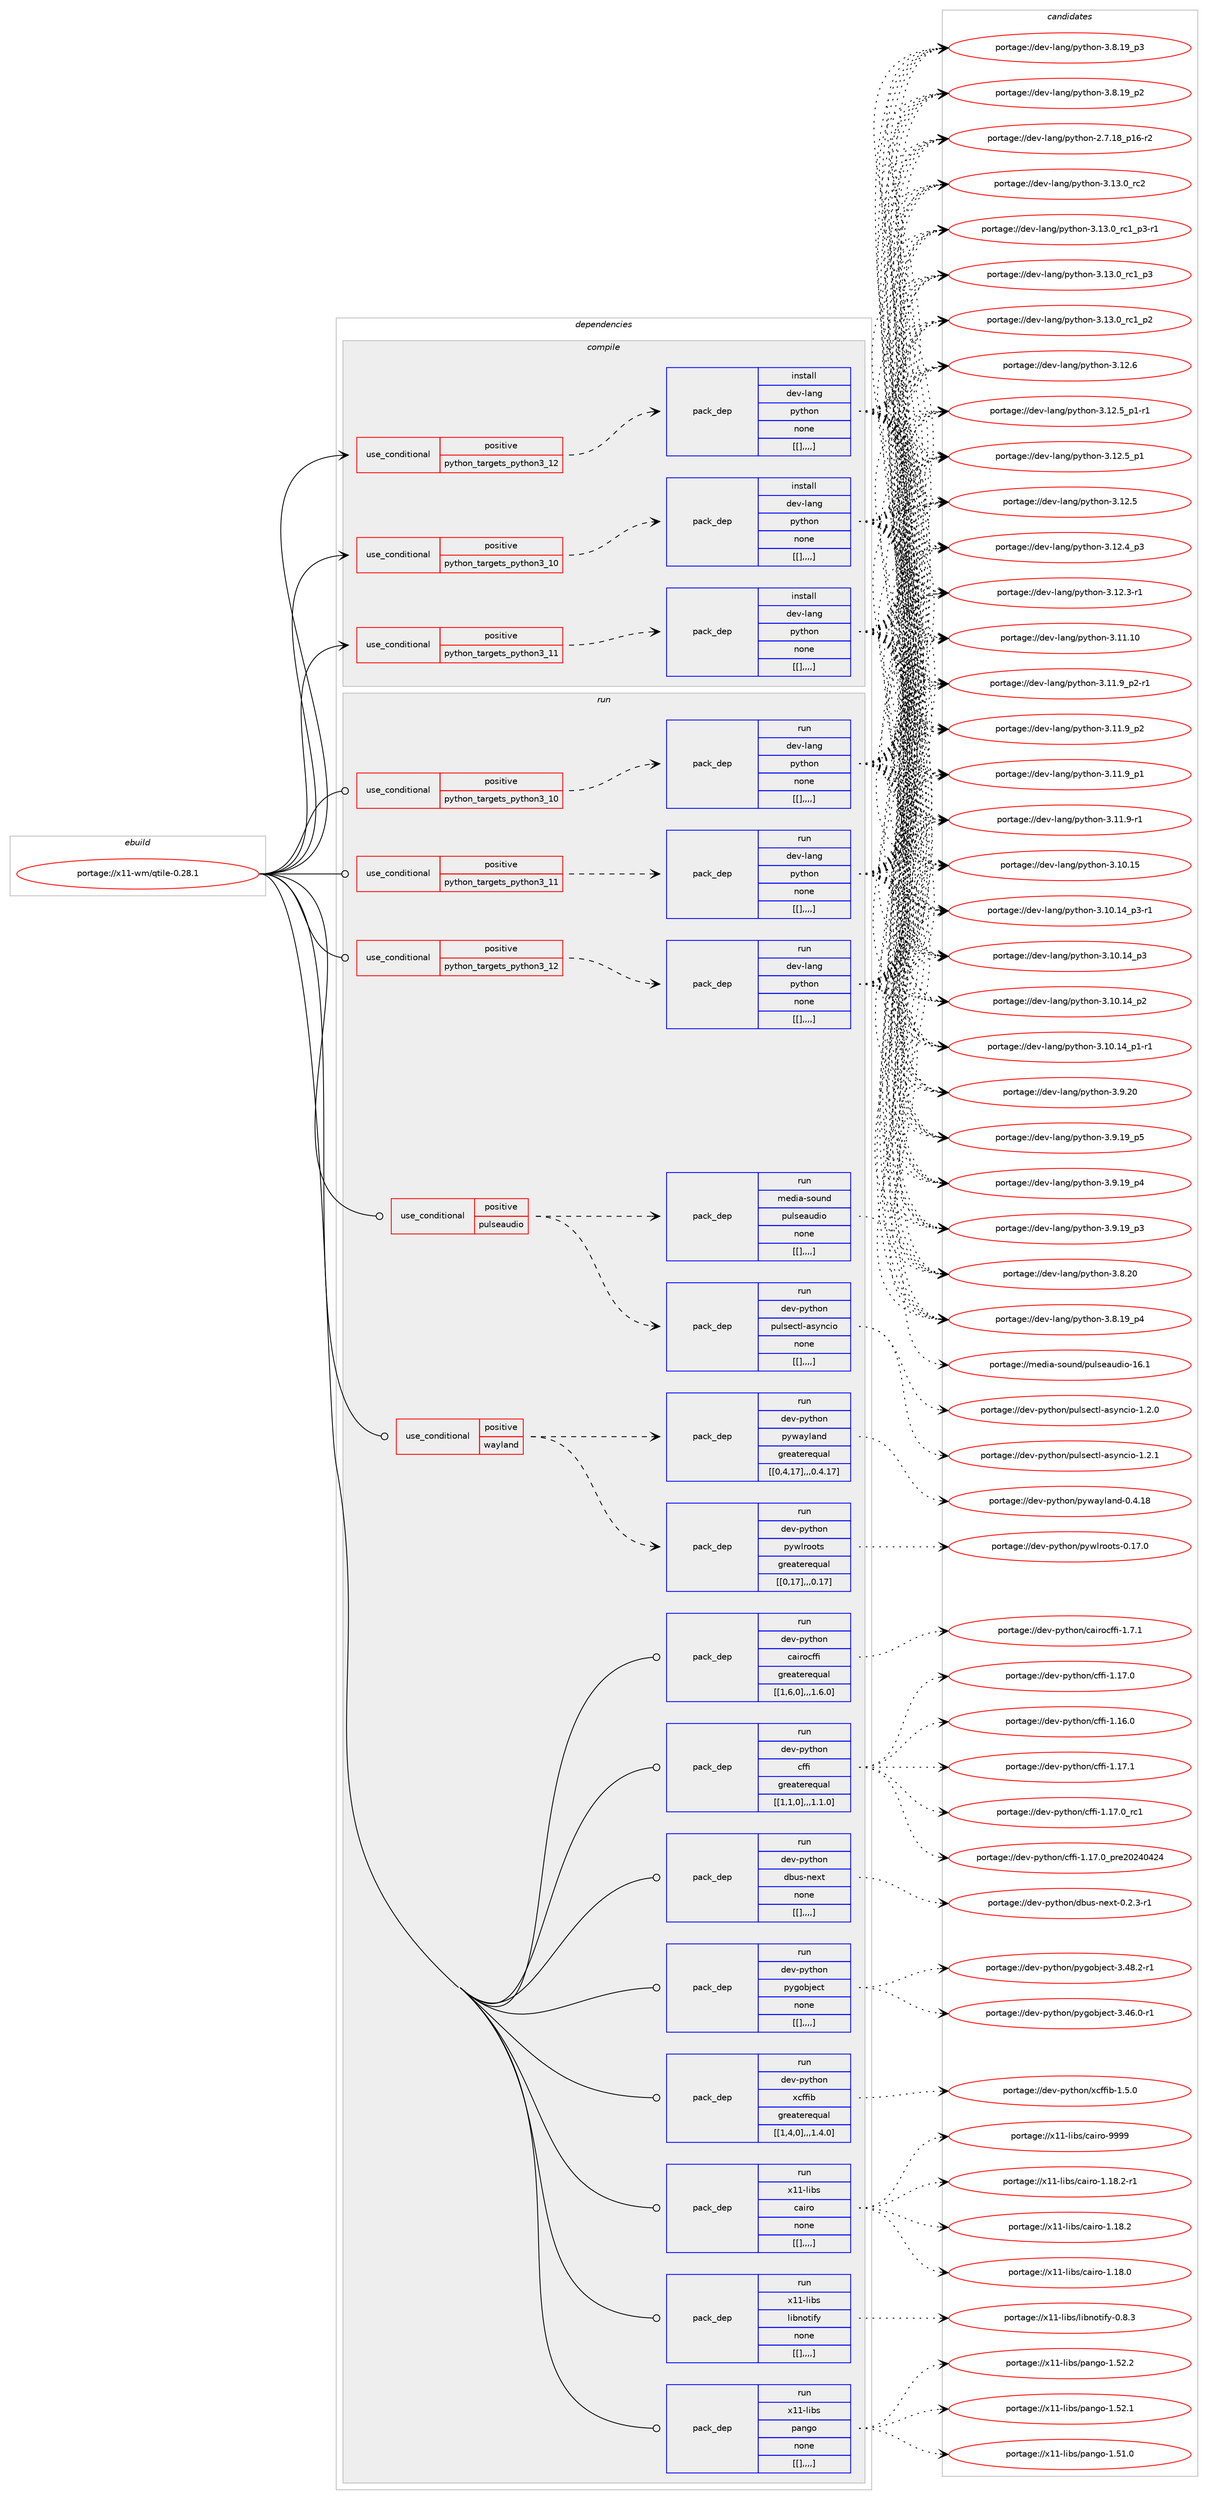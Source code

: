 digraph prolog {

# *************
# Graph options
# *************

newrank=true;
concentrate=true;
compound=true;
graph [rankdir=LR,fontname=Helvetica,fontsize=10,ranksep=1.5];#, ranksep=2.5, nodesep=0.2];
edge  [arrowhead=vee];
node  [fontname=Helvetica,fontsize=10];

# **********
# The ebuild
# **********

subgraph cluster_leftcol {
color=gray;
label=<<i>ebuild</i>>;
id [label="portage://x11-wm/qtile-0.28.1", color=red, width=4, href="../x11-wm/qtile-0.28.1.svg"];
}

# ****************
# The dependencies
# ****************

subgraph cluster_midcol {
color=gray;
label=<<i>dependencies</i>>;
subgraph cluster_compile {
fillcolor="#eeeeee";
style=filled;
label=<<i>compile</i>>;
subgraph cond12904 {
dependency37407 [label=<<TABLE BORDER="0" CELLBORDER="1" CELLSPACING="0" CELLPADDING="4"><TR><TD ROWSPAN="3" CELLPADDING="10">use_conditional</TD></TR><TR><TD>positive</TD></TR><TR><TD>python_targets_python3_10</TD></TR></TABLE>>, shape=none, color=red];
subgraph pack24257 {
dependency37408 [label=<<TABLE BORDER="0" CELLBORDER="1" CELLSPACING="0" CELLPADDING="4" WIDTH="220"><TR><TD ROWSPAN="6" CELLPADDING="30">pack_dep</TD></TR><TR><TD WIDTH="110">install</TD></TR><TR><TD>dev-lang</TD></TR><TR><TD>python</TD></TR><TR><TD>none</TD></TR><TR><TD>[[],,,,]</TD></TR></TABLE>>, shape=none, color=blue];
}
dependency37407:e -> dependency37408:w [weight=20,style="dashed",arrowhead="vee"];
}
id:e -> dependency37407:w [weight=20,style="solid",arrowhead="vee"];
subgraph cond12905 {
dependency37409 [label=<<TABLE BORDER="0" CELLBORDER="1" CELLSPACING="0" CELLPADDING="4"><TR><TD ROWSPAN="3" CELLPADDING="10">use_conditional</TD></TR><TR><TD>positive</TD></TR><TR><TD>python_targets_python3_11</TD></TR></TABLE>>, shape=none, color=red];
subgraph pack24258 {
dependency37410 [label=<<TABLE BORDER="0" CELLBORDER="1" CELLSPACING="0" CELLPADDING="4" WIDTH="220"><TR><TD ROWSPAN="6" CELLPADDING="30">pack_dep</TD></TR><TR><TD WIDTH="110">install</TD></TR><TR><TD>dev-lang</TD></TR><TR><TD>python</TD></TR><TR><TD>none</TD></TR><TR><TD>[[],,,,]</TD></TR></TABLE>>, shape=none, color=blue];
}
dependency37409:e -> dependency37410:w [weight=20,style="dashed",arrowhead="vee"];
}
id:e -> dependency37409:w [weight=20,style="solid",arrowhead="vee"];
subgraph cond12906 {
dependency37411 [label=<<TABLE BORDER="0" CELLBORDER="1" CELLSPACING="0" CELLPADDING="4"><TR><TD ROWSPAN="3" CELLPADDING="10">use_conditional</TD></TR><TR><TD>positive</TD></TR><TR><TD>python_targets_python3_12</TD></TR></TABLE>>, shape=none, color=red];
subgraph pack24259 {
dependency37412 [label=<<TABLE BORDER="0" CELLBORDER="1" CELLSPACING="0" CELLPADDING="4" WIDTH="220"><TR><TD ROWSPAN="6" CELLPADDING="30">pack_dep</TD></TR><TR><TD WIDTH="110">install</TD></TR><TR><TD>dev-lang</TD></TR><TR><TD>python</TD></TR><TR><TD>none</TD></TR><TR><TD>[[],,,,]</TD></TR></TABLE>>, shape=none, color=blue];
}
dependency37411:e -> dependency37412:w [weight=20,style="dashed",arrowhead="vee"];
}
id:e -> dependency37411:w [weight=20,style="solid",arrowhead="vee"];
}
subgraph cluster_compileandrun {
fillcolor="#eeeeee";
style=filled;
label=<<i>compile and run</i>>;
}
subgraph cluster_run {
fillcolor="#eeeeee";
style=filled;
label=<<i>run</i>>;
subgraph cond12907 {
dependency37413 [label=<<TABLE BORDER="0" CELLBORDER="1" CELLSPACING="0" CELLPADDING="4"><TR><TD ROWSPAN="3" CELLPADDING="10">use_conditional</TD></TR><TR><TD>positive</TD></TR><TR><TD>pulseaudio</TD></TR></TABLE>>, shape=none, color=red];
subgraph pack24260 {
dependency37414 [label=<<TABLE BORDER="0" CELLBORDER="1" CELLSPACING="0" CELLPADDING="4" WIDTH="220"><TR><TD ROWSPAN="6" CELLPADDING="30">pack_dep</TD></TR><TR><TD WIDTH="110">run</TD></TR><TR><TD>dev-python</TD></TR><TR><TD>pulsectl-asyncio</TD></TR><TR><TD>none</TD></TR><TR><TD>[[],,,,]</TD></TR></TABLE>>, shape=none, color=blue];
}
dependency37413:e -> dependency37414:w [weight=20,style="dashed",arrowhead="vee"];
subgraph pack24261 {
dependency37415 [label=<<TABLE BORDER="0" CELLBORDER="1" CELLSPACING="0" CELLPADDING="4" WIDTH="220"><TR><TD ROWSPAN="6" CELLPADDING="30">pack_dep</TD></TR><TR><TD WIDTH="110">run</TD></TR><TR><TD>media-sound</TD></TR><TR><TD>pulseaudio</TD></TR><TR><TD>none</TD></TR><TR><TD>[[],,,,]</TD></TR></TABLE>>, shape=none, color=blue];
}
dependency37413:e -> dependency37415:w [weight=20,style="dashed",arrowhead="vee"];
}
id:e -> dependency37413:w [weight=20,style="solid",arrowhead="odot"];
subgraph cond12908 {
dependency37416 [label=<<TABLE BORDER="0" CELLBORDER="1" CELLSPACING="0" CELLPADDING="4"><TR><TD ROWSPAN="3" CELLPADDING="10">use_conditional</TD></TR><TR><TD>positive</TD></TR><TR><TD>python_targets_python3_10</TD></TR></TABLE>>, shape=none, color=red];
subgraph pack24262 {
dependency37417 [label=<<TABLE BORDER="0" CELLBORDER="1" CELLSPACING="0" CELLPADDING="4" WIDTH="220"><TR><TD ROWSPAN="6" CELLPADDING="30">pack_dep</TD></TR><TR><TD WIDTH="110">run</TD></TR><TR><TD>dev-lang</TD></TR><TR><TD>python</TD></TR><TR><TD>none</TD></TR><TR><TD>[[],,,,]</TD></TR></TABLE>>, shape=none, color=blue];
}
dependency37416:e -> dependency37417:w [weight=20,style="dashed",arrowhead="vee"];
}
id:e -> dependency37416:w [weight=20,style="solid",arrowhead="odot"];
subgraph cond12909 {
dependency37418 [label=<<TABLE BORDER="0" CELLBORDER="1" CELLSPACING="0" CELLPADDING="4"><TR><TD ROWSPAN="3" CELLPADDING="10">use_conditional</TD></TR><TR><TD>positive</TD></TR><TR><TD>python_targets_python3_11</TD></TR></TABLE>>, shape=none, color=red];
subgraph pack24263 {
dependency37419 [label=<<TABLE BORDER="0" CELLBORDER="1" CELLSPACING="0" CELLPADDING="4" WIDTH="220"><TR><TD ROWSPAN="6" CELLPADDING="30">pack_dep</TD></TR><TR><TD WIDTH="110">run</TD></TR><TR><TD>dev-lang</TD></TR><TR><TD>python</TD></TR><TR><TD>none</TD></TR><TR><TD>[[],,,,]</TD></TR></TABLE>>, shape=none, color=blue];
}
dependency37418:e -> dependency37419:w [weight=20,style="dashed",arrowhead="vee"];
}
id:e -> dependency37418:w [weight=20,style="solid",arrowhead="odot"];
subgraph cond12910 {
dependency37420 [label=<<TABLE BORDER="0" CELLBORDER="1" CELLSPACING="0" CELLPADDING="4"><TR><TD ROWSPAN="3" CELLPADDING="10">use_conditional</TD></TR><TR><TD>positive</TD></TR><TR><TD>python_targets_python3_12</TD></TR></TABLE>>, shape=none, color=red];
subgraph pack24264 {
dependency37421 [label=<<TABLE BORDER="0" CELLBORDER="1" CELLSPACING="0" CELLPADDING="4" WIDTH="220"><TR><TD ROWSPAN="6" CELLPADDING="30">pack_dep</TD></TR><TR><TD WIDTH="110">run</TD></TR><TR><TD>dev-lang</TD></TR><TR><TD>python</TD></TR><TR><TD>none</TD></TR><TR><TD>[[],,,,]</TD></TR></TABLE>>, shape=none, color=blue];
}
dependency37420:e -> dependency37421:w [weight=20,style="dashed",arrowhead="vee"];
}
id:e -> dependency37420:w [weight=20,style="solid",arrowhead="odot"];
subgraph cond12911 {
dependency37422 [label=<<TABLE BORDER="0" CELLBORDER="1" CELLSPACING="0" CELLPADDING="4"><TR><TD ROWSPAN="3" CELLPADDING="10">use_conditional</TD></TR><TR><TD>positive</TD></TR><TR><TD>wayland</TD></TR></TABLE>>, shape=none, color=red];
subgraph pack24265 {
dependency37423 [label=<<TABLE BORDER="0" CELLBORDER="1" CELLSPACING="0" CELLPADDING="4" WIDTH="220"><TR><TD ROWSPAN="6" CELLPADDING="30">pack_dep</TD></TR><TR><TD WIDTH="110">run</TD></TR><TR><TD>dev-python</TD></TR><TR><TD>pywayland</TD></TR><TR><TD>greaterequal</TD></TR><TR><TD>[[0,4,17],,,0.4.17]</TD></TR></TABLE>>, shape=none, color=blue];
}
dependency37422:e -> dependency37423:w [weight=20,style="dashed",arrowhead="vee"];
subgraph pack24266 {
dependency37424 [label=<<TABLE BORDER="0" CELLBORDER="1" CELLSPACING="0" CELLPADDING="4" WIDTH="220"><TR><TD ROWSPAN="6" CELLPADDING="30">pack_dep</TD></TR><TR><TD WIDTH="110">run</TD></TR><TR><TD>dev-python</TD></TR><TR><TD>pywlroots</TD></TR><TR><TD>greaterequal</TD></TR><TR><TD>[[0,17],,,0.17]</TD></TR></TABLE>>, shape=none, color=blue];
}
dependency37422:e -> dependency37424:w [weight=20,style="dashed",arrowhead="vee"];
}
id:e -> dependency37422:w [weight=20,style="solid",arrowhead="odot"];
subgraph pack24267 {
dependency37425 [label=<<TABLE BORDER="0" CELLBORDER="1" CELLSPACING="0" CELLPADDING="4" WIDTH="220"><TR><TD ROWSPAN="6" CELLPADDING="30">pack_dep</TD></TR><TR><TD WIDTH="110">run</TD></TR><TR><TD>dev-python</TD></TR><TR><TD>cairocffi</TD></TR><TR><TD>greaterequal</TD></TR><TR><TD>[[1,6,0],,,1.6.0]</TD></TR></TABLE>>, shape=none, color=blue];
}
id:e -> dependency37425:w [weight=20,style="solid",arrowhead="odot"];
subgraph pack24268 {
dependency37426 [label=<<TABLE BORDER="0" CELLBORDER="1" CELLSPACING="0" CELLPADDING="4" WIDTH="220"><TR><TD ROWSPAN="6" CELLPADDING="30">pack_dep</TD></TR><TR><TD WIDTH="110">run</TD></TR><TR><TD>dev-python</TD></TR><TR><TD>cffi</TD></TR><TR><TD>greaterequal</TD></TR><TR><TD>[[1,1,0],,,1.1.0]</TD></TR></TABLE>>, shape=none, color=blue];
}
id:e -> dependency37426:w [weight=20,style="solid",arrowhead="odot"];
subgraph pack24269 {
dependency37427 [label=<<TABLE BORDER="0" CELLBORDER="1" CELLSPACING="0" CELLPADDING="4" WIDTH="220"><TR><TD ROWSPAN="6" CELLPADDING="30">pack_dep</TD></TR><TR><TD WIDTH="110">run</TD></TR><TR><TD>dev-python</TD></TR><TR><TD>dbus-next</TD></TR><TR><TD>none</TD></TR><TR><TD>[[],,,,]</TD></TR></TABLE>>, shape=none, color=blue];
}
id:e -> dependency37427:w [weight=20,style="solid",arrowhead="odot"];
subgraph pack24270 {
dependency37428 [label=<<TABLE BORDER="0" CELLBORDER="1" CELLSPACING="0" CELLPADDING="4" WIDTH="220"><TR><TD ROWSPAN="6" CELLPADDING="30">pack_dep</TD></TR><TR><TD WIDTH="110">run</TD></TR><TR><TD>dev-python</TD></TR><TR><TD>pygobject</TD></TR><TR><TD>none</TD></TR><TR><TD>[[],,,,]</TD></TR></TABLE>>, shape=none, color=blue];
}
id:e -> dependency37428:w [weight=20,style="solid",arrowhead="odot"];
subgraph pack24271 {
dependency37429 [label=<<TABLE BORDER="0" CELLBORDER="1" CELLSPACING="0" CELLPADDING="4" WIDTH="220"><TR><TD ROWSPAN="6" CELLPADDING="30">pack_dep</TD></TR><TR><TD WIDTH="110">run</TD></TR><TR><TD>dev-python</TD></TR><TR><TD>xcffib</TD></TR><TR><TD>greaterequal</TD></TR><TR><TD>[[1,4,0],,,1.4.0]</TD></TR></TABLE>>, shape=none, color=blue];
}
id:e -> dependency37429:w [weight=20,style="solid",arrowhead="odot"];
subgraph pack24272 {
dependency37430 [label=<<TABLE BORDER="0" CELLBORDER="1" CELLSPACING="0" CELLPADDING="4" WIDTH="220"><TR><TD ROWSPAN="6" CELLPADDING="30">pack_dep</TD></TR><TR><TD WIDTH="110">run</TD></TR><TR><TD>x11-libs</TD></TR><TR><TD>cairo</TD></TR><TR><TD>none</TD></TR><TR><TD>[[],,,,]</TD></TR></TABLE>>, shape=none, color=blue];
}
id:e -> dependency37430:w [weight=20,style="solid",arrowhead="odot"];
subgraph pack24273 {
dependency37431 [label=<<TABLE BORDER="0" CELLBORDER="1" CELLSPACING="0" CELLPADDING="4" WIDTH="220"><TR><TD ROWSPAN="6" CELLPADDING="30">pack_dep</TD></TR><TR><TD WIDTH="110">run</TD></TR><TR><TD>x11-libs</TD></TR><TR><TD>libnotify</TD></TR><TR><TD>none</TD></TR><TR><TD>[[],,,,]</TD></TR></TABLE>>, shape=none, color=blue];
}
id:e -> dependency37431:w [weight=20,style="solid",arrowhead="odot"];
subgraph pack24274 {
dependency37432 [label=<<TABLE BORDER="0" CELLBORDER="1" CELLSPACING="0" CELLPADDING="4" WIDTH="220"><TR><TD ROWSPAN="6" CELLPADDING="30">pack_dep</TD></TR><TR><TD WIDTH="110">run</TD></TR><TR><TD>x11-libs</TD></TR><TR><TD>pango</TD></TR><TR><TD>none</TD></TR><TR><TD>[[],,,,]</TD></TR></TABLE>>, shape=none, color=blue];
}
id:e -> dependency37432:w [weight=20,style="solid",arrowhead="odot"];
}
}

# **************
# The candidates
# **************

subgraph cluster_choices {
rank=same;
color=gray;
label=<<i>candidates</i>>;

subgraph choice24257 {
color=black;
nodesep=1;
choice10010111845108971101034711212111610411111045514649514648951149950 [label="portage://dev-lang/python-3.13.0_rc2", color=red, width=4,href="../dev-lang/python-3.13.0_rc2.svg"];
choice1001011184510897110103471121211161041111104551464951464895114994995112514511449 [label="portage://dev-lang/python-3.13.0_rc1_p3-r1", color=red, width=4,href="../dev-lang/python-3.13.0_rc1_p3-r1.svg"];
choice100101118451089711010347112121116104111110455146495146489511499499511251 [label="portage://dev-lang/python-3.13.0_rc1_p3", color=red, width=4,href="../dev-lang/python-3.13.0_rc1_p3.svg"];
choice100101118451089711010347112121116104111110455146495146489511499499511250 [label="portage://dev-lang/python-3.13.0_rc1_p2", color=red, width=4,href="../dev-lang/python-3.13.0_rc1_p2.svg"];
choice10010111845108971101034711212111610411111045514649504654 [label="portage://dev-lang/python-3.12.6", color=red, width=4,href="../dev-lang/python-3.12.6.svg"];
choice1001011184510897110103471121211161041111104551464950465395112494511449 [label="portage://dev-lang/python-3.12.5_p1-r1", color=red, width=4,href="../dev-lang/python-3.12.5_p1-r1.svg"];
choice100101118451089711010347112121116104111110455146495046539511249 [label="portage://dev-lang/python-3.12.5_p1", color=red, width=4,href="../dev-lang/python-3.12.5_p1.svg"];
choice10010111845108971101034711212111610411111045514649504653 [label="portage://dev-lang/python-3.12.5", color=red, width=4,href="../dev-lang/python-3.12.5.svg"];
choice100101118451089711010347112121116104111110455146495046529511251 [label="portage://dev-lang/python-3.12.4_p3", color=red, width=4,href="../dev-lang/python-3.12.4_p3.svg"];
choice100101118451089711010347112121116104111110455146495046514511449 [label="portage://dev-lang/python-3.12.3-r1", color=red, width=4,href="../dev-lang/python-3.12.3-r1.svg"];
choice1001011184510897110103471121211161041111104551464949464948 [label="portage://dev-lang/python-3.11.10", color=red, width=4,href="../dev-lang/python-3.11.10.svg"];
choice1001011184510897110103471121211161041111104551464949465795112504511449 [label="portage://dev-lang/python-3.11.9_p2-r1", color=red, width=4,href="../dev-lang/python-3.11.9_p2-r1.svg"];
choice100101118451089711010347112121116104111110455146494946579511250 [label="portage://dev-lang/python-3.11.9_p2", color=red, width=4,href="../dev-lang/python-3.11.9_p2.svg"];
choice100101118451089711010347112121116104111110455146494946579511249 [label="portage://dev-lang/python-3.11.9_p1", color=red, width=4,href="../dev-lang/python-3.11.9_p1.svg"];
choice100101118451089711010347112121116104111110455146494946574511449 [label="portage://dev-lang/python-3.11.9-r1", color=red, width=4,href="../dev-lang/python-3.11.9-r1.svg"];
choice1001011184510897110103471121211161041111104551464948464953 [label="portage://dev-lang/python-3.10.15", color=red, width=4,href="../dev-lang/python-3.10.15.svg"];
choice100101118451089711010347112121116104111110455146494846495295112514511449 [label="portage://dev-lang/python-3.10.14_p3-r1", color=red, width=4,href="../dev-lang/python-3.10.14_p3-r1.svg"];
choice10010111845108971101034711212111610411111045514649484649529511251 [label="portage://dev-lang/python-3.10.14_p3", color=red, width=4,href="../dev-lang/python-3.10.14_p3.svg"];
choice10010111845108971101034711212111610411111045514649484649529511250 [label="portage://dev-lang/python-3.10.14_p2", color=red, width=4,href="../dev-lang/python-3.10.14_p2.svg"];
choice100101118451089711010347112121116104111110455146494846495295112494511449 [label="portage://dev-lang/python-3.10.14_p1-r1", color=red, width=4,href="../dev-lang/python-3.10.14_p1-r1.svg"];
choice10010111845108971101034711212111610411111045514657465048 [label="portage://dev-lang/python-3.9.20", color=red, width=4,href="../dev-lang/python-3.9.20.svg"];
choice100101118451089711010347112121116104111110455146574649579511253 [label="portage://dev-lang/python-3.9.19_p5", color=red, width=4,href="../dev-lang/python-3.9.19_p5.svg"];
choice100101118451089711010347112121116104111110455146574649579511252 [label="portage://dev-lang/python-3.9.19_p4", color=red, width=4,href="../dev-lang/python-3.9.19_p4.svg"];
choice100101118451089711010347112121116104111110455146574649579511251 [label="portage://dev-lang/python-3.9.19_p3", color=red, width=4,href="../dev-lang/python-3.9.19_p3.svg"];
choice10010111845108971101034711212111610411111045514656465048 [label="portage://dev-lang/python-3.8.20", color=red, width=4,href="../dev-lang/python-3.8.20.svg"];
choice100101118451089711010347112121116104111110455146564649579511252 [label="portage://dev-lang/python-3.8.19_p4", color=red, width=4,href="../dev-lang/python-3.8.19_p4.svg"];
choice100101118451089711010347112121116104111110455146564649579511251 [label="portage://dev-lang/python-3.8.19_p3", color=red, width=4,href="../dev-lang/python-3.8.19_p3.svg"];
choice100101118451089711010347112121116104111110455146564649579511250 [label="portage://dev-lang/python-3.8.19_p2", color=red, width=4,href="../dev-lang/python-3.8.19_p2.svg"];
choice100101118451089711010347112121116104111110455046554649569511249544511450 [label="portage://dev-lang/python-2.7.18_p16-r2", color=red, width=4,href="../dev-lang/python-2.7.18_p16-r2.svg"];
dependency37408:e -> choice10010111845108971101034711212111610411111045514649514648951149950:w [style=dotted,weight="100"];
dependency37408:e -> choice1001011184510897110103471121211161041111104551464951464895114994995112514511449:w [style=dotted,weight="100"];
dependency37408:e -> choice100101118451089711010347112121116104111110455146495146489511499499511251:w [style=dotted,weight="100"];
dependency37408:e -> choice100101118451089711010347112121116104111110455146495146489511499499511250:w [style=dotted,weight="100"];
dependency37408:e -> choice10010111845108971101034711212111610411111045514649504654:w [style=dotted,weight="100"];
dependency37408:e -> choice1001011184510897110103471121211161041111104551464950465395112494511449:w [style=dotted,weight="100"];
dependency37408:e -> choice100101118451089711010347112121116104111110455146495046539511249:w [style=dotted,weight="100"];
dependency37408:e -> choice10010111845108971101034711212111610411111045514649504653:w [style=dotted,weight="100"];
dependency37408:e -> choice100101118451089711010347112121116104111110455146495046529511251:w [style=dotted,weight="100"];
dependency37408:e -> choice100101118451089711010347112121116104111110455146495046514511449:w [style=dotted,weight="100"];
dependency37408:e -> choice1001011184510897110103471121211161041111104551464949464948:w [style=dotted,weight="100"];
dependency37408:e -> choice1001011184510897110103471121211161041111104551464949465795112504511449:w [style=dotted,weight="100"];
dependency37408:e -> choice100101118451089711010347112121116104111110455146494946579511250:w [style=dotted,weight="100"];
dependency37408:e -> choice100101118451089711010347112121116104111110455146494946579511249:w [style=dotted,weight="100"];
dependency37408:e -> choice100101118451089711010347112121116104111110455146494946574511449:w [style=dotted,weight="100"];
dependency37408:e -> choice1001011184510897110103471121211161041111104551464948464953:w [style=dotted,weight="100"];
dependency37408:e -> choice100101118451089711010347112121116104111110455146494846495295112514511449:w [style=dotted,weight="100"];
dependency37408:e -> choice10010111845108971101034711212111610411111045514649484649529511251:w [style=dotted,weight="100"];
dependency37408:e -> choice10010111845108971101034711212111610411111045514649484649529511250:w [style=dotted,weight="100"];
dependency37408:e -> choice100101118451089711010347112121116104111110455146494846495295112494511449:w [style=dotted,weight="100"];
dependency37408:e -> choice10010111845108971101034711212111610411111045514657465048:w [style=dotted,weight="100"];
dependency37408:e -> choice100101118451089711010347112121116104111110455146574649579511253:w [style=dotted,weight="100"];
dependency37408:e -> choice100101118451089711010347112121116104111110455146574649579511252:w [style=dotted,weight="100"];
dependency37408:e -> choice100101118451089711010347112121116104111110455146574649579511251:w [style=dotted,weight="100"];
dependency37408:e -> choice10010111845108971101034711212111610411111045514656465048:w [style=dotted,weight="100"];
dependency37408:e -> choice100101118451089711010347112121116104111110455146564649579511252:w [style=dotted,weight="100"];
dependency37408:e -> choice100101118451089711010347112121116104111110455146564649579511251:w [style=dotted,weight="100"];
dependency37408:e -> choice100101118451089711010347112121116104111110455146564649579511250:w [style=dotted,weight="100"];
dependency37408:e -> choice100101118451089711010347112121116104111110455046554649569511249544511450:w [style=dotted,weight="100"];
}
subgraph choice24258 {
color=black;
nodesep=1;
choice10010111845108971101034711212111610411111045514649514648951149950 [label="portage://dev-lang/python-3.13.0_rc2", color=red, width=4,href="../dev-lang/python-3.13.0_rc2.svg"];
choice1001011184510897110103471121211161041111104551464951464895114994995112514511449 [label="portage://dev-lang/python-3.13.0_rc1_p3-r1", color=red, width=4,href="../dev-lang/python-3.13.0_rc1_p3-r1.svg"];
choice100101118451089711010347112121116104111110455146495146489511499499511251 [label="portage://dev-lang/python-3.13.0_rc1_p3", color=red, width=4,href="../dev-lang/python-3.13.0_rc1_p3.svg"];
choice100101118451089711010347112121116104111110455146495146489511499499511250 [label="portage://dev-lang/python-3.13.0_rc1_p2", color=red, width=4,href="../dev-lang/python-3.13.0_rc1_p2.svg"];
choice10010111845108971101034711212111610411111045514649504654 [label="portage://dev-lang/python-3.12.6", color=red, width=4,href="../dev-lang/python-3.12.6.svg"];
choice1001011184510897110103471121211161041111104551464950465395112494511449 [label="portage://dev-lang/python-3.12.5_p1-r1", color=red, width=4,href="../dev-lang/python-3.12.5_p1-r1.svg"];
choice100101118451089711010347112121116104111110455146495046539511249 [label="portage://dev-lang/python-3.12.5_p1", color=red, width=4,href="../dev-lang/python-3.12.5_p1.svg"];
choice10010111845108971101034711212111610411111045514649504653 [label="portage://dev-lang/python-3.12.5", color=red, width=4,href="../dev-lang/python-3.12.5.svg"];
choice100101118451089711010347112121116104111110455146495046529511251 [label="portage://dev-lang/python-3.12.4_p3", color=red, width=4,href="../dev-lang/python-3.12.4_p3.svg"];
choice100101118451089711010347112121116104111110455146495046514511449 [label="portage://dev-lang/python-3.12.3-r1", color=red, width=4,href="../dev-lang/python-3.12.3-r1.svg"];
choice1001011184510897110103471121211161041111104551464949464948 [label="portage://dev-lang/python-3.11.10", color=red, width=4,href="../dev-lang/python-3.11.10.svg"];
choice1001011184510897110103471121211161041111104551464949465795112504511449 [label="portage://dev-lang/python-3.11.9_p2-r1", color=red, width=4,href="../dev-lang/python-3.11.9_p2-r1.svg"];
choice100101118451089711010347112121116104111110455146494946579511250 [label="portage://dev-lang/python-3.11.9_p2", color=red, width=4,href="../dev-lang/python-3.11.9_p2.svg"];
choice100101118451089711010347112121116104111110455146494946579511249 [label="portage://dev-lang/python-3.11.9_p1", color=red, width=4,href="../dev-lang/python-3.11.9_p1.svg"];
choice100101118451089711010347112121116104111110455146494946574511449 [label="portage://dev-lang/python-3.11.9-r1", color=red, width=4,href="../dev-lang/python-3.11.9-r1.svg"];
choice1001011184510897110103471121211161041111104551464948464953 [label="portage://dev-lang/python-3.10.15", color=red, width=4,href="../dev-lang/python-3.10.15.svg"];
choice100101118451089711010347112121116104111110455146494846495295112514511449 [label="portage://dev-lang/python-3.10.14_p3-r1", color=red, width=4,href="../dev-lang/python-3.10.14_p3-r1.svg"];
choice10010111845108971101034711212111610411111045514649484649529511251 [label="portage://dev-lang/python-3.10.14_p3", color=red, width=4,href="../dev-lang/python-3.10.14_p3.svg"];
choice10010111845108971101034711212111610411111045514649484649529511250 [label="portage://dev-lang/python-3.10.14_p2", color=red, width=4,href="../dev-lang/python-3.10.14_p2.svg"];
choice100101118451089711010347112121116104111110455146494846495295112494511449 [label="portage://dev-lang/python-3.10.14_p1-r1", color=red, width=4,href="../dev-lang/python-3.10.14_p1-r1.svg"];
choice10010111845108971101034711212111610411111045514657465048 [label="portage://dev-lang/python-3.9.20", color=red, width=4,href="../dev-lang/python-3.9.20.svg"];
choice100101118451089711010347112121116104111110455146574649579511253 [label="portage://dev-lang/python-3.9.19_p5", color=red, width=4,href="../dev-lang/python-3.9.19_p5.svg"];
choice100101118451089711010347112121116104111110455146574649579511252 [label="portage://dev-lang/python-3.9.19_p4", color=red, width=4,href="../dev-lang/python-3.9.19_p4.svg"];
choice100101118451089711010347112121116104111110455146574649579511251 [label="portage://dev-lang/python-3.9.19_p3", color=red, width=4,href="../dev-lang/python-3.9.19_p3.svg"];
choice10010111845108971101034711212111610411111045514656465048 [label="portage://dev-lang/python-3.8.20", color=red, width=4,href="../dev-lang/python-3.8.20.svg"];
choice100101118451089711010347112121116104111110455146564649579511252 [label="portage://dev-lang/python-3.8.19_p4", color=red, width=4,href="../dev-lang/python-3.8.19_p4.svg"];
choice100101118451089711010347112121116104111110455146564649579511251 [label="portage://dev-lang/python-3.8.19_p3", color=red, width=4,href="../dev-lang/python-3.8.19_p3.svg"];
choice100101118451089711010347112121116104111110455146564649579511250 [label="portage://dev-lang/python-3.8.19_p2", color=red, width=4,href="../dev-lang/python-3.8.19_p2.svg"];
choice100101118451089711010347112121116104111110455046554649569511249544511450 [label="portage://dev-lang/python-2.7.18_p16-r2", color=red, width=4,href="../dev-lang/python-2.7.18_p16-r2.svg"];
dependency37410:e -> choice10010111845108971101034711212111610411111045514649514648951149950:w [style=dotted,weight="100"];
dependency37410:e -> choice1001011184510897110103471121211161041111104551464951464895114994995112514511449:w [style=dotted,weight="100"];
dependency37410:e -> choice100101118451089711010347112121116104111110455146495146489511499499511251:w [style=dotted,weight="100"];
dependency37410:e -> choice100101118451089711010347112121116104111110455146495146489511499499511250:w [style=dotted,weight="100"];
dependency37410:e -> choice10010111845108971101034711212111610411111045514649504654:w [style=dotted,weight="100"];
dependency37410:e -> choice1001011184510897110103471121211161041111104551464950465395112494511449:w [style=dotted,weight="100"];
dependency37410:e -> choice100101118451089711010347112121116104111110455146495046539511249:w [style=dotted,weight="100"];
dependency37410:e -> choice10010111845108971101034711212111610411111045514649504653:w [style=dotted,weight="100"];
dependency37410:e -> choice100101118451089711010347112121116104111110455146495046529511251:w [style=dotted,weight="100"];
dependency37410:e -> choice100101118451089711010347112121116104111110455146495046514511449:w [style=dotted,weight="100"];
dependency37410:e -> choice1001011184510897110103471121211161041111104551464949464948:w [style=dotted,weight="100"];
dependency37410:e -> choice1001011184510897110103471121211161041111104551464949465795112504511449:w [style=dotted,weight="100"];
dependency37410:e -> choice100101118451089711010347112121116104111110455146494946579511250:w [style=dotted,weight="100"];
dependency37410:e -> choice100101118451089711010347112121116104111110455146494946579511249:w [style=dotted,weight="100"];
dependency37410:e -> choice100101118451089711010347112121116104111110455146494946574511449:w [style=dotted,weight="100"];
dependency37410:e -> choice1001011184510897110103471121211161041111104551464948464953:w [style=dotted,weight="100"];
dependency37410:e -> choice100101118451089711010347112121116104111110455146494846495295112514511449:w [style=dotted,weight="100"];
dependency37410:e -> choice10010111845108971101034711212111610411111045514649484649529511251:w [style=dotted,weight="100"];
dependency37410:e -> choice10010111845108971101034711212111610411111045514649484649529511250:w [style=dotted,weight="100"];
dependency37410:e -> choice100101118451089711010347112121116104111110455146494846495295112494511449:w [style=dotted,weight="100"];
dependency37410:e -> choice10010111845108971101034711212111610411111045514657465048:w [style=dotted,weight="100"];
dependency37410:e -> choice100101118451089711010347112121116104111110455146574649579511253:w [style=dotted,weight="100"];
dependency37410:e -> choice100101118451089711010347112121116104111110455146574649579511252:w [style=dotted,weight="100"];
dependency37410:e -> choice100101118451089711010347112121116104111110455146574649579511251:w [style=dotted,weight="100"];
dependency37410:e -> choice10010111845108971101034711212111610411111045514656465048:w [style=dotted,weight="100"];
dependency37410:e -> choice100101118451089711010347112121116104111110455146564649579511252:w [style=dotted,weight="100"];
dependency37410:e -> choice100101118451089711010347112121116104111110455146564649579511251:w [style=dotted,weight="100"];
dependency37410:e -> choice100101118451089711010347112121116104111110455146564649579511250:w [style=dotted,weight="100"];
dependency37410:e -> choice100101118451089711010347112121116104111110455046554649569511249544511450:w [style=dotted,weight="100"];
}
subgraph choice24259 {
color=black;
nodesep=1;
choice10010111845108971101034711212111610411111045514649514648951149950 [label="portage://dev-lang/python-3.13.0_rc2", color=red, width=4,href="../dev-lang/python-3.13.0_rc2.svg"];
choice1001011184510897110103471121211161041111104551464951464895114994995112514511449 [label="portage://dev-lang/python-3.13.0_rc1_p3-r1", color=red, width=4,href="../dev-lang/python-3.13.0_rc1_p3-r1.svg"];
choice100101118451089711010347112121116104111110455146495146489511499499511251 [label="portage://dev-lang/python-3.13.0_rc1_p3", color=red, width=4,href="../dev-lang/python-3.13.0_rc1_p3.svg"];
choice100101118451089711010347112121116104111110455146495146489511499499511250 [label="portage://dev-lang/python-3.13.0_rc1_p2", color=red, width=4,href="../dev-lang/python-3.13.0_rc1_p2.svg"];
choice10010111845108971101034711212111610411111045514649504654 [label="portage://dev-lang/python-3.12.6", color=red, width=4,href="../dev-lang/python-3.12.6.svg"];
choice1001011184510897110103471121211161041111104551464950465395112494511449 [label="portage://dev-lang/python-3.12.5_p1-r1", color=red, width=4,href="../dev-lang/python-3.12.5_p1-r1.svg"];
choice100101118451089711010347112121116104111110455146495046539511249 [label="portage://dev-lang/python-3.12.5_p1", color=red, width=4,href="../dev-lang/python-3.12.5_p1.svg"];
choice10010111845108971101034711212111610411111045514649504653 [label="portage://dev-lang/python-3.12.5", color=red, width=4,href="../dev-lang/python-3.12.5.svg"];
choice100101118451089711010347112121116104111110455146495046529511251 [label="portage://dev-lang/python-3.12.4_p3", color=red, width=4,href="../dev-lang/python-3.12.4_p3.svg"];
choice100101118451089711010347112121116104111110455146495046514511449 [label="portage://dev-lang/python-3.12.3-r1", color=red, width=4,href="../dev-lang/python-3.12.3-r1.svg"];
choice1001011184510897110103471121211161041111104551464949464948 [label="portage://dev-lang/python-3.11.10", color=red, width=4,href="../dev-lang/python-3.11.10.svg"];
choice1001011184510897110103471121211161041111104551464949465795112504511449 [label="portage://dev-lang/python-3.11.9_p2-r1", color=red, width=4,href="../dev-lang/python-3.11.9_p2-r1.svg"];
choice100101118451089711010347112121116104111110455146494946579511250 [label="portage://dev-lang/python-3.11.9_p2", color=red, width=4,href="../dev-lang/python-3.11.9_p2.svg"];
choice100101118451089711010347112121116104111110455146494946579511249 [label="portage://dev-lang/python-3.11.9_p1", color=red, width=4,href="../dev-lang/python-3.11.9_p1.svg"];
choice100101118451089711010347112121116104111110455146494946574511449 [label="portage://dev-lang/python-3.11.9-r1", color=red, width=4,href="../dev-lang/python-3.11.9-r1.svg"];
choice1001011184510897110103471121211161041111104551464948464953 [label="portage://dev-lang/python-3.10.15", color=red, width=4,href="../dev-lang/python-3.10.15.svg"];
choice100101118451089711010347112121116104111110455146494846495295112514511449 [label="portage://dev-lang/python-3.10.14_p3-r1", color=red, width=4,href="../dev-lang/python-3.10.14_p3-r1.svg"];
choice10010111845108971101034711212111610411111045514649484649529511251 [label="portage://dev-lang/python-3.10.14_p3", color=red, width=4,href="../dev-lang/python-3.10.14_p3.svg"];
choice10010111845108971101034711212111610411111045514649484649529511250 [label="portage://dev-lang/python-3.10.14_p2", color=red, width=4,href="../dev-lang/python-3.10.14_p2.svg"];
choice100101118451089711010347112121116104111110455146494846495295112494511449 [label="portage://dev-lang/python-3.10.14_p1-r1", color=red, width=4,href="../dev-lang/python-3.10.14_p1-r1.svg"];
choice10010111845108971101034711212111610411111045514657465048 [label="portage://dev-lang/python-3.9.20", color=red, width=4,href="../dev-lang/python-3.9.20.svg"];
choice100101118451089711010347112121116104111110455146574649579511253 [label="portage://dev-lang/python-3.9.19_p5", color=red, width=4,href="../dev-lang/python-3.9.19_p5.svg"];
choice100101118451089711010347112121116104111110455146574649579511252 [label="portage://dev-lang/python-3.9.19_p4", color=red, width=4,href="../dev-lang/python-3.9.19_p4.svg"];
choice100101118451089711010347112121116104111110455146574649579511251 [label="portage://dev-lang/python-3.9.19_p3", color=red, width=4,href="../dev-lang/python-3.9.19_p3.svg"];
choice10010111845108971101034711212111610411111045514656465048 [label="portage://dev-lang/python-3.8.20", color=red, width=4,href="../dev-lang/python-3.8.20.svg"];
choice100101118451089711010347112121116104111110455146564649579511252 [label="portage://dev-lang/python-3.8.19_p4", color=red, width=4,href="../dev-lang/python-3.8.19_p4.svg"];
choice100101118451089711010347112121116104111110455146564649579511251 [label="portage://dev-lang/python-3.8.19_p3", color=red, width=4,href="../dev-lang/python-3.8.19_p3.svg"];
choice100101118451089711010347112121116104111110455146564649579511250 [label="portage://dev-lang/python-3.8.19_p2", color=red, width=4,href="../dev-lang/python-3.8.19_p2.svg"];
choice100101118451089711010347112121116104111110455046554649569511249544511450 [label="portage://dev-lang/python-2.7.18_p16-r2", color=red, width=4,href="../dev-lang/python-2.7.18_p16-r2.svg"];
dependency37412:e -> choice10010111845108971101034711212111610411111045514649514648951149950:w [style=dotted,weight="100"];
dependency37412:e -> choice1001011184510897110103471121211161041111104551464951464895114994995112514511449:w [style=dotted,weight="100"];
dependency37412:e -> choice100101118451089711010347112121116104111110455146495146489511499499511251:w [style=dotted,weight="100"];
dependency37412:e -> choice100101118451089711010347112121116104111110455146495146489511499499511250:w [style=dotted,weight="100"];
dependency37412:e -> choice10010111845108971101034711212111610411111045514649504654:w [style=dotted,weight="100"];
dependency37412:e -> choice1001011184510897110103471121211161041111104551464950465395112494511449:w [style=dotted,weight="100"];
dependency37412:e -> choice100101118451089711010347112121116104111110455146495046539511249:w [style=dotted,weight="100"];
dependency37412:e -> choice10010111845108971101034711212111610411111045514649504653:w [style=dotted,weight="100"];
dependency37412:e -> choice100101118451089711010347112121116104111110455146495046529511251:w [style=dotted,weight="100"];
dependency37412:e -> choice100101118451089711010347112121116104111110455146495046514511449:w [style=dotted,weight="100"];
dependency37412:e -> choice1001011184510897110103471121211161041111104551464949464948:w [style=dotted,weight="100"];
dependency37412:e -> choice1001011184510897110103471121211161041111104551464949465795112504511449:w [style=dotted,weight="100"];
dependency37412:e -> choice100101118451089711010347112121116104111110455146494946579511250:w [style=dotted,weight="100"];
dependency37412:e -> choice100101118451089711010347112121116104111110455146494946579511249:w [style=dotted,weight="100"];
dependency37412:e -> choice100101118451089711010347112121116104111110455146494946574511449:w [style=dotted,weight="100"];
dependency37412:e -> choice1001011184510897110103471121211161041111104551464948464953:w [style=dotted,weight="100"];
dependency37412:e -> choice100101118451089711010347112121116104111110455146494846495295112514511449:w [style=dotted,weight="100"];
dependency37412:e -> choice10010111845108971101034711212111610411111045514649484649529511251:w [style=dotted,weight="100"];
dependency37412:e -> choice10010111845108971101034711212111610411111045514649484649529511250:w [style=dotted,weight="100"];
dependency37412:e -> choice100101118451089711010347112121116104111110455146494846495295112494511449:w [style=dotted,weight="100"];
dependency37412:e -> choice10010111845108971101034711212111610411111045514657465048:w [style=dotted,weight="100"];
dependency37412:e -> choice100101118451089711010347112121116104111110455146574649579511253:w [style=dotted,weight="100"];
dependency37412:e -> choice100101118451089711010347112121116104111110455146574649579511252:w [style=dotted,weight="100"];
dependency37412:e -> choice100101118451089711010347112121116104111110455146574649579511251:w [style=dotted,weight="100"];
dependency37412:e -> choice10010111845108971101034711212111610411111045514656465048:w [style=dotted,weight="100"];
dependency37412:e -> choice100101118451089711010347112121116104111110455146564649579511252:w [style=dotted,weight="100"];
dependency37412:e -> choice100101118451089711010347112121116104111110455146564649579511251:w [style=dotted,weight="100"];
dependency37412:e -> choice100101118451089711010347112121116104111110455146564649579511250:w [style=dotted,weight="100"];
dependency37412:e -> choice100101118451089711010347112121116104111110455046554649569511249544511450:w [style=dotted,weight="100"];
}
subgraph choice24260 {
color=black;
nodesep=1;
choice100101118451121211161041111104711211710811510199116108459711512111099105111454946504649 [label="portage://dev-python/pulsectl-asyncio-1.2.1", color=red, width=4,href="../dev-python/pulsectl-asyncio-1.2.1.svg"];
choice100101118451121211161041111104711211710811510199116108459711512111099105111454946504648 [label="portage://dev-python/pulsectl-asyncio-1.2.0", color=red, width=4,href="../dev-python/pulsectl-asyncio-1.2.0.svg"];
dependency37414:e -> choice100101118451121211161041111104711211710811510199116108459711512111099105111454946504649:w [style=dotted,weight="100"];
dependency37414:e -> choice100101118451121211161041111104711211710811510199116108459711512111099105111454946504648:w [style=dotted,weight="100"];
}
subgraph choice24261 {
color=black;
nodesep=1;
choice109101100105974511511111711010047112117108115101971171001051114549544649 [label="portage://media-sound/pulseaudio-16.1", color=red, width=4,href="../media-sound/pulseaudio-16.1.svg"];
dependency37415:e -> choice109101100105974511511111711010047112117108115101971171001051114549544649:w [style=dotted,weight="100"];
}
subgraph choice24262 {
color=black;
nodesep=1;
choice10010111845108971101034711212111610411111045514649514648951149950 [label="portage://dev-lang/python-3.13.0_rc2", color=red, width=4,href="../dev-lang/python-3.13.0_rc2.svg"];
choice1001011184510897110103471121211161041111104551464951464895114994995112514511449 [label="portage://dev-lang/python-3.13.0_rc1_p3-r1", color=red, width=4,href="../dev-lang/python-3.13.0_rc1_p3-r1.svg"];
choice100101118451089711010347112121116104111110455146495146489511499499511251 [label="portage://dev-lang/python-3.13.0_rc1_p3", color=red, width=4,href="../dev-lang/python-3.13.0_rc1_p3.svg"];
choice100101118451089711010347112121116104111110455146495146489511499499511250 [label="portage://dev-lang/python-3.13.0_rc1_p2", color=red, width=4,href="../dev-lang/python-3.13.0_rc1_p2.svg"];
choice10010111845108971101034711212111610411111045514649504654 [label="portage://dev-lang/python-3.12.6", color=red, width=4,href="../dev-lang/python-3.12.6.svg"];
choice1001011184510897110103471121211161041111104551464950465395112494511449 [label="portage://dev-lang/python-3.12.5_p1-r1", color=red, width=4,href="../dev-lang/python-3.12.5_p1-r1.svg"];
choice100101118451089711010347112121116104111110455146495046539511249 [label="portage://dev-lang/python-3.12.5_p1", color=red, width=4,href="../dev-lang/python-3.12.5_p1.svg"];
choice10010111845108971101034711212111610411111045514649504653 [label="portage://dev-lang/python-3.12.5", color=red, width=4,href="../dev-lang/python-3.12.5.svg"];
choice100101118451089711010347112121116104111110455146495046529511251 [label="portage://dev-lang/python-3.12.4_p3", color=red, width=4,href="../dev-lang/python-3.12.4_p3.svg"];
choice100101118451089711010347112121116104111110455146495046514511449 [label="portage://dev-lang/python-3.12.3-r1", color=red, width=4,href="../dev-lang/python-3.12.3-r1.svg"];
choice1001011184510897110103471121211161041111104551464949464948 [label="portage://dev-lang/python-3.11.10", color=red, width=4,href="../dev-lang/python-3.11.10.svg"];
choice1001011184510897110103471121211161041111104551464949465795112504511449 [label="portage://dev-lang/python-3.11.9_p2-r1", color=red, width=4,href="../dev-lang/python-3.11.9_p2-r1.svg"];
choice100101118451089711010347112121116104111110455146494946579511250 [label="portage://dev-lang/python-3.11.9_p2", color=red, width=4,href="../dev-lang/python-3.11.9_p2.svg"];
choice100101118451089711010347112121116104111110455146494946579511249 [label="portage://dev-lang/python-3.11.9_p1", color=red, width=4,href="../dev-lang/python-3.11.9_p1.svg"];
choice100101118451089711010347112121116104111110455146494946574511449 [label="portage://dev-lang/python-3.11.9-r1", color=red, width=4,href="../dev-lang/python-3.11.9-r1.svg"];
choice1001011184510897110103471121211161041111104551464948464953 [label="portage://dev-lang/python-3.10.15", color=red, width=4,href="../dev-lang/python-3.10.15.svg"];
choice100101118451089711010347112121116104111110455146494846495295112514511449 [label="portage://dev-lang/python-3.10.14_p3-r1", color=red, width=4,href="../dev-lang/python-3.10.14_p3-r1.svg"];
choice10010111845108971101034711212111610411111045514649484649529511251 [label="portage://dev-lang/python-3.10.14_p3", color=red, width=4,href="../dev-lang/python-3.10.14_p3.svg"];
choice10010111845108971101034711212111610411111045514649484649529511250 [label="portage://dev-lang/python-3.10.14_p2", color=red, width=4,href="../dev-lang/python-3.10.14_p2.svg"];
choice100101118451089711010347112121116104111110455146494846495295112494511449 [label="portage://dev-lang/python-3.10.14_p1-r1", color=red, width=4,href="../dev-lang/python-3.10.14_p1-r1.svg"];
choice10010111845108971101034711212111610411111045514657465048 [label="portage://dev-lang/python-3.9.20", color=red, width=4,href="../dev-lang/python-3.9.20.svg"];
choice100101118451089711010347112121116104111110455146574649579511253 [label="portage://dev-lang/python-3.9.19_p5", color=red, width=4,href="../dev-lang/python-3.9.19_p5.svg"];
choice100101118451089711010347112121116104111110455146574649579511252 [label="portage://dev-lang/python-3.9.19_p4", color=red, width=4,href="../dev-lang/python-3.9.19_p4.svg"];
choice100101118451089711010347112121116104111110455146574649579511251 [label="portage://dev-lang/python-3.9.19_p3", color=red, width=4,href="../dev-lang/python-3.9.19_p3.svg"];
choice10010111845108971101034711212111610411111045514656465048 [label="portage://dev-lang/python-3.8.20", color=red, width=4,href="../dev-lang/python-3.8.20.svg"];
choice100101118451089711010347112121116104111110455146564649579511252 [label="portage://dev-lang/python-3.8.19_p4", color=red, width=4,href="../dev-lang/python-3.8.19_p4.svg"];
choice100101118451089711010347112121116104111110455146564649579511251 [label="portage://dev-lang/python-3.8.19_p3", color=red, width=4,href="../dev-lang/python-3.8.19_p3.svg"];
choice100101118451089711010347112121116104111110455146564649579511250 [label="portage://dev-lang/python-3.8.19_p2", color=red, width=4,href="../dev-lang/python-3.8.19_p2.svg"];
choice100101118451089711010347112121116104111110455046554649569511249544511450 [label="portage://dev-lang/python-2.7.18_p16-r2", color=red, width=4,href="../dev-lang/python-2.7.18_p16-r2.svg"];
dependency37417:e -> choice10010111845108971101034711212111610411111045514649514648951149950:w [style=dotted,weight="100"];
dependency37417:e -> choice1001011184510897110103471121211161041111104551464951464895114994995112514511449:w [style=dotted,weight="100"];
dependency37417:e -> choice100101118451089711010347112121116104111110455146495146489511499499511251:w [style=dotted,weight="100"];
dependency37417:e -> choice100101118451089711010347112121116104111110455146495146489511499499511250:w [style=dotted,weight="100"];
dependency37417:e -> choice10010111845108971101034711212111610411111045514649504654:w [style=dotted,weight="100"];
dependency37417:e -> choice1001011184510897110103471121211161041111104551464950465395112494511449:w [style=dotted,weight="100"];
dependency37417:e -> choice100101118451089711010347112121116104111110455146495046539511249:w [style=dotted,weight="100"];
dependency37417:e -> choice10010111845108971101034711212111610411111045514649504653:w [style=dotted,weight="100"];
dependency37417:e -> choice100101118451089711010347112121116104111110455146495046529511251:w [style=dotted,weight="100"];
dependency37417:e -> choice100101118451089711010347112121116104111110455146495046514511449:w [style=dotted,weight="100"];
dependency37417:e -> choice1001011184510897110103471121211161041111104551464949464948:w [style=dotted,weight="100"];
dependency37417:e -> choice1001011184510897110103471121211161041111104551464949465795112504511449:w [style=dotted,weight="100"];
dependency37417:e -> choice100101118451089711010347112121116104111110455146494946579511250:w [style=dotted,weight="100"];
dependency37417:e -> choice100101118451089711010347112121116104111110455146494946579511249:w [style=dotted,weight="100"];
dependency37417:e -> choice100101118451089711010347112121116104111110455146494946574511449:w [style=dotted,weight="100"];
dependency37417:e -> choice1001011184510897110103471121211161041111104551464948464953:w [style=dotted,weight="100"];
dependency37417:e -> choice100101118451089711010347112121116104111110455146494846495295112514511449:w [style=dotted,weight="100"];
dependency37417:e -> choice10010111845108971101034711212111610411111045514649484649529511251:w [style=dotted,weight="100"];
dependency37417:e -> choice10010111845108971101034711212111610411111045514649484649529511250:w [style=dotted,weight="100"];
dependency37417:e -> choice100101118451089711010347112121116104111110455146494846495295112494511449:w [style=dotted,weight="100"];
dependency37417:e -> choice10010111845108971101034711212111610411111045514657465048:w [style=dotted,weight="100"];
dependency37417:e -> choice100101118451089711010347112121116104111110455146574649579511253:w [style=dotted,weight="100"];
dependency37417:e -> choice100101118451089711010347112121116104111110455146574649579511252:w [style=dotted,weight="100"];
dependency37417:e -> choice100101118451089711010347112121116104111110455146574649579511251:w [style=dotted,weight="100"];
dependency37417:e -> choice10010111845108971101034711212111610411111045514656465048:w [style=dotted,weight="100"];
dependency37417:e -> choice100101118451089711010347112121116104111110455146564649579511252:w [style=dotted,weight="100"];
dependency37417:e -> choice100101118451089711010347112121116104111110455146564649579511251:w [style=dotted,weight="100"];
dependency37417:e -> choice100101118451089711010347112121116104111110455146564649579511250:w [style=dotted,weight="100"];
dependency37417:e -> choice100101118451089711010347112121116104111110455046554649569511249544511450:w [style=dotted,weight="100"];
}
subgraph choice24263 {
color=black;
nodesep=1;
choice10010111845108971101034711212111610411111045514649514648951149950 [label="portage://dev-lang/python-3.13.0_rc2", color=red, width=4,href="../dev-lang/python-3.13.0_rc2.svg"];
choice1001011184510897110103471121211161041111104551464951464895114994995112514511449 [label="portage://dev-lang/python-3.13.0_rc1_p3-r1", color=red, width=4,href="../dev-lang/python-3.13.0_rc1_p3-r1.svg"];
choice100101118451089711010347112121116104111110455146495146489511499499511251 [label="portage://dev-lang/python-3.13.0_rc1_p3", color=red, width=4,href="../dev-lang/python-3.13.0_rc1_p3.svg"];
choice100101118451089711010347112121116104111110455146495146489511499499511250 [label="portage://dev-lang/python-3.13.0_rc1_p2", color=red, width=4,href="../dev-lang/python-3.13.0_rc1_p2.svg"];
choice10010111845108971101034711212111610411111045514649504654 [label="portage://dev-lang/python-3.12.6", color=red, width=4,href="../dev-lang/python-3.12.6.svg"];
choice1001011184510897110103471121211161041111104551464950465395112494511449 [label="portage://dev-lang/python-3.12.5_p1-r1", color=red, width=4,href="../dev-lang/python-3.12.5_p1-r1.svg"];
choice100101118451089711010347112121116104111110455146495046539511249 [label="portage://dev-lang/python-3.12.5_p1", color=red, width=4,href="../dev-lang/python-3.12.5_p1.svg"];
choice10010111845108971101034711212111610411111045514649504653 [label="portage://dev-lang/python-3.12.5", color=red, width=4,href="../dev-lang/python-3.12.5.svg"];
choice100101118451089711010347112121116104111110455146495046529511251 [label="portage://dev-lang/python-3.12.4_p3", color=red, width=4,href="../dev-lang/python-3.12.4_p3.svg"];
choice100101118451089711010347112121116104111110455146495046514511449 [label="portage://dev-lang/python-3.12.3-r1", color=red, width=4,href="../dev-lang/python-3.12.3-r1.svg"];
choice1001011184510897110103471121211161041111104551464949464948 [label="portage://dev-lang/python-3.11.10", color=red, width=4,href="../dev-lang/python-3.11.10.svg"];
choice1001011184510897110103471121211161041111104551464949465795112504511449 [label="portage://dev-lang/python-3.11.9_p2-r1", color=red, width=4,href="../dev-lang/python-3.11.9_p2-r1.svg"];
choice100101118451089711010347112121116104111110455146494946579511250 [label="portage://dev-lang/python-3.11.9_p2", color=red, width=4,href="../dev-lang/python-3.11.9_p2.svg"];
choice100101118451089711010347112121116104111110455146494946579511249 [label="portage://dev-lang/python-3.11.9_p1", color=red, width=4,href="../dev-lang/python-3.11.9_p1.svg"];
choice100101118451089711010347112121116104111110455146494946574511449 [label="portage://dev-lang/python-3.11.9-r1", color=red, width=4,href="../dev-lang/python-3.11.9-r1.svg"];
choice1001011184510897110103471121211161041111104551464948464953 [label="portage://dev-lang/python-3.10.15", color=red, width=4,href="../dev-lang/python-3.10.15.svg"];
choice100101118451089711010347112121116104111110455146494846495295112514511449 [label="portage://dev-lang/python-3.10.14_p3-r1", color=red, width=4,href="../dev-lang/python-3.10.14_p3-r1.svg"];
choice10010111845108971101034711212111610411111045514649484649529511251 [label="portage://dev-lang/python-3.10.14_p3", color=red, width=4,href="../dev-lang/python-3.10.14_p3.svg"];
choice10010111845108971101034711212111610411111045514649484649529511250 [label="portage://dev-lang/python-3.10.14_p2", color=red, width=4,href="../dev-lang/python-3.10.14_p2.svg"];
choice100101118451089711010347112121116104111110455146494846495295112494511449 [label="portage://dev-lang/python-3.10.14_p1-r1", color=red, width=4,href="../dev-lang/python-3.10.14_p1-r1.svg"];
choice10010111845108971101034711212111610411111045514657465048 [label="portage://dev-lang/python-3.9.20", color=red, width=4,href="../dev-lang/python-3.9.20.svg"];
choice100101118451089711010347112121116104111110455146574649579511253 [label="portage://dev-lang/python-3.9.19_p5", color=red, width=4,href="../dev-lang/python-3.9.19_p5.svg"];
choice100101118451089711010347112121116104111110455146574649579511252 [label="portage://dev-lang/python-3.9.19_p4", color=red, width=4,href="../dev-lang/python-3.9.19_p4.svg"];
choice100101118451089711010347112121116104111110455146574649579511251 [label="portage://dev-lang/python-3.9.19_p3", color=red, width=4,href="../dev-lang/python-3.9.19_p3.svg"];
choice10010111845108971101034711212111610411111045514656465048 [label="portage://dev-lang/python-3.8.20", color=red, width=4,href="../dev-lang/python-3.8.20.svg"];
choice100101118451089711010347112121116104111110455146564649579511252 [label="portage://dev-lang/python-3.8.19_p4", color=red, width=4,href="../dev-lang/python-3.8.19_p4.svg"];
choice100101118451089711010347112121116104111110455146564649579511251 [label="portage://dev-lang/python-3.8.19_p3", color=red, width=4,href="../dev-lang/python-3.8.19_p3.svg"];
choice100101118451089711010347112121116104111110455146564649579511250 [label="portage://dev-lang/python-3.8.19_p2", color=red, width=4,href="../dev-lang/python-3.8.19_p2.svg"];
choice100101118451089711010347112121116104111110455046554649569511249544511450 [label="portage://dev-lang/python-2.7.18_p16-r2", color=red, width=4,href="../dev-lang/python-2.7.18_p16-r2.svg"];
dependency37419:e -> choice10010111845108971101034711212111610411111045514649514648951149950:w [style=dotted,weight="100"];
dependency37419:e -> choice1001011184510897110103471121211161041111104551464951464895114994995112514511449:w [style=dotted,weight="100"];
dependency37419:e -> choice100101118451089711010347112121116104111110455146495146489511499499511251:w [style=dotted,weight="100"];
dependency37419:e -> choice100101118451089711010347112121116104111110455146495146489511499499511250:w [style=dotted,weight="100"];
dependency37419:e -> choice10010111845108971101034711212111610411111045514649504654:w [style=dotted,weight="100"];
dependency37419:e -> choice1001011184510897110103471121211161041111104551464950465395112494511449:w [style=dotted,weight="100"];
dependency37419:e -> choice100101118451089711010347112121116104111110455146495046539511249:w [style=dotted,weight="100"];
dependency37419:e -> choice10010111845108971101034711212111610411111045514649504653:w [style=dotted,weight="100"];
dependency37419:e -> choice100101118451089711010347112121116104111110455146495046529511251:w [style=dotted,weight="100"];
dependency37419:e -> choice100101118451089711010347112121116104111110455146495046514511449:w [style=dotted,weight="100"];
dependency37419:e -> choice1001011184510897110103471121211161041111104551464949464948:w [style=dotted,weight="100"];
dependency37419:e -> choice1001011184510897110103471121211161041111104551464949465795112504511449:w [style=dotted,weight="100"];
dependency37419:e -> choice100101118451089711010347112121116104111110455146494946579511250:w [style=dotted,weight="100"];
dependency37419:e -> choice100101118451089711010347112121116104111110455146494946579511249:w [style=dotted,weight="100"];
dependency37419:e -> choice100101118451089711010347112121116104111110455146494946574511449:w [style=dotted,weight="100"];
dependency37419:e -> choice1001011184510897110103471121211161041111104551464948464953:w [style=dotted,weight="100"];
dependency37419:e -> choice100101118451089711010347112121116104111110455146494846495295112514511449:w [style=dotted,weight="100"];
dependency37419:e -> choice10010111845108971101034711212111610411111045514649484649529511251:w [style=dotted,weight="100"];
dependency37419:e -> choice10010111845108971101034711212111610411111045514649484649529511250:w [style=dotted,weight="100"];
dependency37419:e -> choice100101118451089711010347112121116104111110455146494846495295112494511449:w [style=dotted,weight="100"];
dependency37419:e -> choice10010111845108971101034711212111610411111045514657465048:w [style=dotted,weight="100"];
dependency37419:e -> choice100101118451089711010347112121116104111110455146574649579511253:w [style=dotted,weight="100"];
dependency37419:e -> choice100101118451089711010347112121116104111110455146574649579511252:w [style=dotted,weight="100"];
dependency37419:e -> choice100101118451089711010347112121116104111110455146574649579511251:w [style=dotted,weight="100"];
dependency37419:e -> choice10010111845108971101034711212111610411111045514656465048:w [style=dotted,weight="100"];
dependency37419:e -> choice100101118451089711010347112121116104111110455146564649579511252:w [style=dotted,weight="100"];
dependency37419:e -> choice100101118451089711010347112121116104111110455146564649579511251:w [style=dotted,weight="100"];
dependency37419:e -> choice100101118451089711010347112121116104111110455146564649579511250:w [style=dotted,weight="100"];
dependency37419:e -> choice100101118451089711010347112121116104111110455046554649569511249544511450:w [style=dotted,weight="100"];
}
subgraph choice24264 {
color=black;
nodesep=1;
choice10010111845108971101034711212111610411111045514649514648951149950 [label="portage://dev-lang/python-3.13.0_rc2", color=red, width=4,href="../dev-lang/python-3.13.0_rc2.svg"];
choice1001011184510897110103471121211161041111104551464951464895114994995112514511449 [label="portage://dev-lang/python-3.13.0_rc1_p3-r1", color=red, width=4,href="../dev-lang/python-3.13.0_rc1_p3-r1.svg"];
choice100101118451089711010347112121116104111110455146495146489511499499511251 [label="portage://dev-lang/python-3.13.0_rc1_p3", color=red, width=4,href="../dev-lang/python-3.13.0_rc1_p3.svg"];
choice100101118451089711010347112121116104111110455146495146489511499499511250 [label="portage://dev-lang/python-3.13.0_rc1_p2", color=red, width=4,href="../dev-lang/python-3.13.0_rc1_p2.svg"];
choice10010111845108971101034711212111610411111045514649504654 [label="portage://dev-lang/python-3.12.6", color=red, width=4,href="../dev-lang/python-3.12.6.svg"];
choice1001011184510897110103471121211161041111104551464950465395112494511449 [label="portage://dev-lang/python-3.12.5_p1-r1", color=red, width=4,href="../dev-lang/python-3.12.5_p1-r1.svg"];
choice100101118451089711010347112121116104111110455146495046539511249 [label="portage://dev-lang/python-3.12.5_p1", color=red, width=4,href="../dev-lang/python-3.12.5_p1.svg"];
choice10010111845108971101034711212111610411111045514649504653 [label="portage://dev-lang/python-3.12.5", color=red, width=4,href="../dev-lang/python-3.12.5.svg"];
choice100101118451089711010347112121116104111110455146495046529511251 [label="portage://dev-lang/python-3.12.4_p3", color=red, width=4,href="../dev-lang/python-3.12.4_p3.svg"];
choice100101118451089711010347112121116104111110455146495046514511449 [label="portage://dev-lang/python-3.12.3-r1", color=red, width=4,href="../dev-lang/python-3.12.3-r1.svg"];
choice1001011184510897110103471121211161041111104551464949464948 [label="portage://dev-lang/python-3.11.10", color=red, width=4,href="../dev-lang/python-3.11.10.svg"];
choice1001011184510897110103471121211161041111104551464949465795112504511449 [label="portage://dev-lang/python-3.11.9_p2-r1", color=red, width=4,href="../dev-lang/python-3.11.9_p2-r1.svg"];
choice100101118451089711010347112121116104111110455146494946579511250 [label="portage://dev-lang/python-3.11.9_p2", color=red, width=4,href="../dev-lang/python-3.11.9_p2.svg"];
choice100101118451089711010347112121116104111110455146494946579511249 [label="portage://dev-lang/python-3.11.9_p1", color=red, width=4,href="../dev-lang/python-3.11.9_p1.svg"];
choice100101118451089711010347112121116104111110455146494946574511449 [label="portage://dev-lang/python-3.11.9-r1", color=red, width=4,href="../dev-lang/python-3.11.9-r1.svg"];
choice1001011184510897110103471121211161041111104551464948464953 [label="portage://dev-lang/python-3.10.15", color=red, width=4,href="../dev-lang/python-3.10.15.svg"];
choice100101118451089711010347112121116104111110455146494846495295112514511449 [label="portage://dev-lang/python-3.10.14_p3-r1", color=red, width=4,href="../dev-lang/python-3.10.14_p3-r1.svg"];
choice10010111845108971101034711212111610411111045514649484649529511251 [label="portage://dev-lang/python-3.10.14_p3", color=red, width=4,href="../dev-lang/python-3.10.14_p3.svg"];
choice10010111845108971101034711212111610411111045514649484649529511250 [label="portage://dev-lang/python-3.10.14_p2", color=red, width=4,href="../dev-lang/python-3.10.14_p2.svg"];
choice100101118451089711010347112121116104111110455146494846495295112494511449 [label="portage://dev-lang/python-3.10.14_p1-r1", color=red, width=4,href="../dev-lang/python-3.10.14_p1-r1.svg"];
choice10010111845108971101034711212111610411111045514657465048 [label="portage://dev-lang/python-3.9.20", color=red, width=4,href="../dev-lang/python-3.9.20.svg"];
choice100101118451089711010347112121116104111110455146574649579511253 [label="portage://dev-lang/python-3.9.19_p5", color=red, width=4,href="../dev-lang/python-3.9.19_p5.svg"];
choice100101118451089711010347112121116104111110455146574649579511252 [label="portage://dev-lang/python-3.9.19_p4", color=red, width=4,href="../dev-lang/python-3.9.19_p4.svg"];
choice100101118451089711010347112121116104111110455146574649579511251 [label="portage://dev-lang/python-3.9.19_p3", color=red, width=4,href="../dev-lang/python-3.9.19_p3.svg"];
choice10010111845108971101034711212111610411111045514656465048 [label="portage://dev-lang/python-3.8.20", color=red, width=4,href="../dev-lang/python-3.8.20.svg"];
choice100101118451089711010347112121116104111110455146564649579511252 [label="portage://dev-lang/python-3.8.19_p4", color=red, width=4,href="../dev-lang/python-3.8.19_p4.svg"];
choice100101118451089711010347112121116104111110455146564649579511251 [label="portage://dev-lang/python-3.8.19_p3", color=red, width=4,href="../dev-lang/python-3.8.19_p3.svg"];
choice100101118451089711010347112121116104111110455146564649579511250 [label="portage://dev-lang/python-3.8.19_p2", color=red, width=4,href="../dev-lang/python-3.8.19_p2.svg"];
choice100101118451089711010347112121116104111110455046554649569511249544511450 [label="portage://dev-lang/python-2.7.18_p16-r2", color=red, width=4,href="../dev-lang/python-2.7.18_p16-r2.svg"];
dependency37421:e -> choice10010111845108971101034711212111610411111045514649514648951149950:w [style=dotted,weight="100"];
dependency37421:e -> choice1001011184510897110103471121211161041111104551464951464895114994995112514511449:w [style=dotted,weight="100"];
dependency37421:e -> choice100101118451089711010347112121116104111110455146495146489511499499511251:w [style=dotted,weight="100"];
dependency37421:e -> choice100101118451089711010347112121116104111110455146495146489511499499511250:w [style=dotted,weight="100"];
dependency37421:e -> choice10010111845108971101034711212111610411111045514649504654:w [style=dotted,weight="100"];
dependency37421:e -> choice1001011184510897110103471121211161041111104551464950465395112494511449:w [style=dotted,weight="100"];
dependency37421:e -> choice100101118451089711010347112121116104111110455146495046539511249:w [style=dotted,weight="100"];
dependency37421:e -> choice10010111845108971101034711212111610411111045514649504653:w [style=dotted,weight="100"];
dependency37421:e -> choice100101118451089711010347112121116104111110455146495046529511251:w [style=dotted,weight="100"];
dependency37421:e -> choice100101118451089711010347112121116104111110455146495046514511449:w [style=dotted,weight="100"];
dependency37421:e -> choice1001011184510897110103471121211161041111104551464949464948:w [style=dotted,weight="100"];
dependency37421:e -> choice1001011184510897110103471121211161041111104551464949465795112504511449:w [style=dotted,weight="100"];
dependency37421:e -> choice100101118451089711010347112121116104111110455146494946579511250:w [style=dotted,weight="100"];
dependency37421:e -> choice100101118451089711010347112121116104111110455146494946579511249:w [style=dotted,weight="100"];
dependency37421:e -> choice100101118451089711010347112121116104111110455146494946574511449:w [style=dotted,weight="100"];
dependency37421:e -> choice1001011184510897110103471121211161041111104551464948464953:w [style=dotted,weight="100"];
dependency37421:e -> choice100101118451089711010347112121116104111110455146494846495295112514511449:w [style=dotted,weight="100"];
dependency37421:e -> choice10010111845108971101034711212111610411111045514649484649529511251:w [style=dotted,weight="100"];
dependency37421:e -> choice10010111845108971101034711212111610411111045514649484649529511250:w [style=dotted,weight="100"];
dependency37421:e -> choice100101118451089711010347112121116104111110455146494846495295112494511449:w [style=dotted,weight="100"];
dependency37421:e -> choice10010111845108971101034711212111610411111045514657465048:w [style=dotted,weight="100"];
dependency37421:e -> choice100101118451089711010347112121116104111110455146574649579511253:w [style=dotted,weight="100"];
dependency37421:e -> choice100101118451089711010347112121116104111110455146574649579511252:w [style=dotted,weight="100"];
dependency37421:e -> choice100101118451089711010347112121116104111110455146574649579511251:w [style=dotted,weight="100"];
dependency37421:e -> choice10010111845108971101034711212111610411111045514656465048:w [style=dotted,weight="100"];
dependency37421:e -> choice100101118451089711010347112121116104111110455146564649579511252:w [style=dotted,weight="100"];
dependency37421:e -> choice100101118451089711010347112121116104111110455146564649579511251:w [style=dotted,weight="100"];
dependency37421:e -> choice100101118451089711010347112121116104111110455146564649579511250:w [style=dotted,weight="100"];
dependency37421:e -> choice100101118451089711010347112121116104111110455046554649569511249544511450:w [style=dotted,weight="100"];
}
subgraph choice24265 {
color=black;
nodesep=1;
choice1001011184511212111610411111047112121119971211089711010045484652464956 [label="portage://dev-python/pywayland-0.4.18", color=red, width=4,href="../dev-python/pywayland-0.4.18.svg"];
dependency37423:e -> choice1001011184511212111610411111047112121119971211089711010045484652464956:w [style=dotted,weight="100"];
}
subgraph choice24266 {
color=black;
nodesep=1;
choice100101118451121211161041111104711212111910811411111111611545484649554648 [label="portage://dev-python/pywlroots-0.17.0", color=red, width=4,href="../dev-python/pywlroots-0.17.0.svg"];
dependency37424:e -> choice100101118451121211161041111104711212111910811411111111611545484649554648:w [style=dotted,weight="100"];
}
subgraph choice24267 {
color=black;
nodesep=1;
choice1001011184511212111610411111047999710511411199102102105454946554649 [label="portage://dev-python/cairocffi-1.7.1", color=red, width=4,href="../dev-python/cairocffi-1.7.1.svg"];
dependency37425:e -> choice1001011184511212111610411111047999710511411199102102105454946554649:w [style=dotted,weight="100"];
}
subgraph choice24268 {
color=black;
nodesep=1;
choice10010111845112121116104111110479910210210545494649554649 [label="portage://dev-python/cffi-1.17.1", color=red, width=4,href="../dev-python/cffi-1.17.1.svg"];
choice10010111845112121116104111110479910210210545494649554648951149949 [label="portage://dev-python/cffi-1.17.0_rc1", color=red, width=4,href="../dev-python/cffi-1.17.0_rc1.svg"];
choice10010111845112121116104111110479910210210545494649554648951121141015048505248525052 [label="portage://dev-python/cffi-1.17.0_pre20240424", color=red, width=4,href="../dev-python/cffi-1.17.0_pre20240424.svg"];
choice10010111845112121116104111110479910210210545494649554648 [label="portage://dev-python/cffi-1.17.0", color=red, width=4,href="../dev-python/cffi-1.17.0.svg"];
choice10010111845112121116104111110479910210210545494649544648 [label="portage://dev-python/cffi-1.16.0", color=red, width=4,href="../dev-python/cffi-1.16.0.svg"];
dependency37426:e -> choice10010111845112121116104111110479910210210545494649554649:w [style=dotted,weight="100"];
dependency37426:e -> choice10010111845112121116104111110479910210210545494649554648951149949:w [style=dotted,weight="100"];
dependency37426:e -> choice10010111845112121116104111110479910210210545494649554648951121141015048505248525052:w [style=dotted,weight="100"];
dependency37426:e -> choice10010111845112121116104111110479910210210545494649554648:w [style=dotted,weight="100"];
dependency37426:e -> choice10010111845112121116104111110479910210210545494649544648:w [style=dotted,weight="100"];
}
subgraph choice24269 {
color=black;
nodesep=1;
choice100101118451121211161041111104710098117115451101011201164548465046514511449 [label="portage://dev-python/dbus-next-0.2.3-r1", color=red, width=4,href="../dev-python/dbus-next-0.2.3-r1.svg"];
dependency37427:e -> choice100101118451121211161041111104710098117115451101011201164548465046514511449:w [style=dotted,weight="100"];
}
subgraph choice24270 {
color=black;
nodesep=1;
choice10010111845112121116104111110471121211031119810610199116455146525646504511449 [label="portage://dev-python/pygobject-3.48.2-r1", color=red, width=4,href="../dev-python/pygobject-3.48.2-r1.svg"];
choice10010111845112121116104111110471121211031119810610199116455146525446484511449 [label="portage://dev-python/pygobject-3.46.0-r1", color=red, width=4,href="../dev-python/pygobject-3.46.0-r1.svg"];
dependency37428:e -> choice10010111845112121116104111110471121211031119810610199116455146525646504511449:w [style=dotted,weight="100"];
dependency37428:e -> choice10010111845112121116104111110471121211031119810610199116455146525446484511449:w [style=dotted,weight="100"];
}
subgraph choice24271 {
color=black;
nodesep=1;
choice10010111845112121116104111110471209910210210598454946534648 [label="portage://dev-python/xcffib-1.5.0", color=red, width=4,href="../dev-python/xcffib-1.5.0.svg"];
dependency37429:e -> choice10010111845112121116104111110471209910210210598454946534648:w [style=dotted,weight="100"];
}
subgraph choice24272 {
color=black;
nodesep=1;
choice120494945108105981154799971051141114557575757 [label="portage://x11-libs/cairo-9999", color=red, width=4,href="../x11-libs/cairo-9999.svg"];
choice12049494510810598115479997105114111454946495646504511449 [label="portage://x11-libs/cairo-1.18.2-r1", color=red, width=4,href="../x11-libs/cairo-1.18.2-r1.svg"];
choice1204949451081059811547999710511411145494649564650 [label="portage://x11-libs/cairo-1.18.2", color=red, width=4,href="../x11-libs/cairo-1.18.2.svg"];
choice1204949451081059811547999710511411145494649564648 [label="portage://x11-libs/cairo-1.18.0", color=red, width=4,href="../x11-libs/cairo-1.18.0.svg"];
dependency37430:e -> choice120494945108105981154799971051141114557575757:w [style=dotted,weight="100"];
dependency37430:e -> choice12049494510810598115479997105114111454946495646504511449:w [style=dotted,weight="100"];
dependency37430:e -> choice1204949451081059811547999710511411145494649564650:w [style=dotted,weight="100"];
dependency37430:e -> choice1204949451081059811547999710511411145494649564648:w [style=dotted,weight="100"];
}
subgraph choice24273 {
color=black;
nodesep=1;
choice120494945108105981154710810598110111116105102121454846564651 [label="portage://x11-libs/libnotify-0.8.3", color=red, width=4,href="../x11-libs/libnotify-0.8.3.svg"];
dependency37431:e -> choice120494945108105981154710810598110111116105102121454846564651:w [style=dotted,weight="100"];
}
subgraph choice24274 {
color=black;
nodesep=1;
choice12049494510810598115471129711010311145494653504650 [label="portage://x11-libs/pango-1.52.2", color=red, width=4,href="../x11-libs/pango-1.52.2.svg"];
choice12049494510810598115471129711010311145494653504649 [label="portage://x11-libs/pango-1.52.1", color=red, width=4,href="../x11-libs/pango-1.52.1.svg"];
choice12049494510810598115471129711010311145494653494648 [label="portage://x11-libs/pango-1.51.0", color=red, width=4,href="../x11-libs/pango-1.51.0.svg"];
dependency37432:e -> choice12049494510810598115471129711010311145494653504650:w [style=dotted,weight="100"];
dependency37432:e -> choice12049494510810598115471129711010311145494653504649:w [style=dotted,weight="100"];
dependency37432:e -> choice12049494510810598115471129711010311145494653494648:w [style=dotted,weight="100"];
}
}

}
